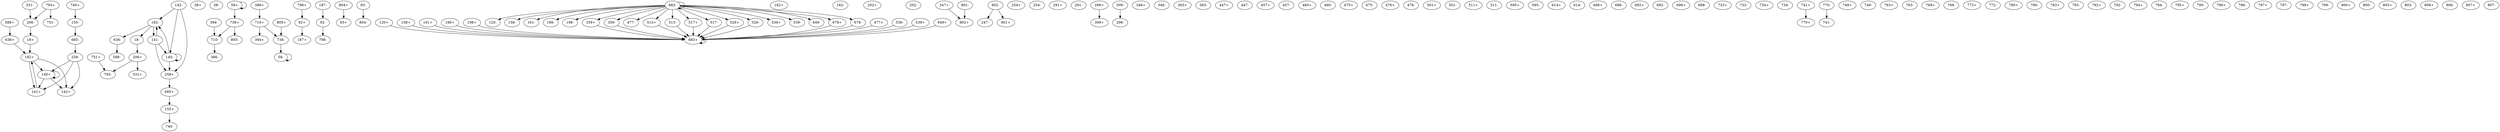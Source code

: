 digraph adj {
graph [k=29]
edge [d=-28]
"18+" [l=35 C=168]
"18-" [l=35 C=168]
"38+" [l=109 C=725]
"38-" [l=109 C=725]
"58+" [l=32 C=599]
"58-" [l=32 C=599]
"92+" [l=51 C=2387]
"92-" [l=51 C=2387]
"93+" [l=51 C=464]
"93-" [l=51 C=464]
"120+" [l=54 C=265]
"120-" [l=54 C=265]
"140+" [l=29 C=2122]
"140-" [l=29 C=2122]
"141+" [l=56 C=350]
"141-" [l=56 C=350]
"142+" [l=29 C=10]
"142-" [l=29 C=10]
"155+" [l=67 C=987]
"155-" [l=67 C=987]
"158+" [l=53 C=204]
"158-" [l=53 C=204]
"161+" [l=62 C=973]
"161-" [l=62 C=973]
"162+" [l=50 C=230]
"162-" [l=50 C=230]
"182+" [l=29 C=26]
"182-" [l=29 C=26]
"186+" [l=72 C=992]
"186-" [l=72 C=992]
"187+" [l=33 C=1273]
"187-" [l=33 C=1273]
"198+" [l=80 C=635]
"198-" [l=80 C=635]
"202+" [l=212 C=4367]
"202-" [l=212 C=4367]
"206+" [l=29 C=20]
"206-" [l=29 C=20]
"247+" [l=78 C=715]
"247-" [l=78 C=715]
"254+" [l=62 C=466]
"254-" [l=62 C=466]
"258+" [l=60 C=466]
"258-" [l=60 C=466]
"291+" [l=57 C=1233]
"291-" [l=57 C=1233]
"296+" [l=78 C=1077]
"296-" [l=78 C=1077]
"309+" [l=34 C=191]
"309-" [l=34 C=191]
"331+" [l=66 C=1125]
"331-" [l=66 C=1125]
"346+" [l=96 C=864]
"346-" [l=96 C=864]
"359+" [l=81 C=1047]
"359-" [l=81 C=1047]
"363+" [l=194 C=5129]
"363-" [l=194 C=5129]
"386+" [l=58 C=664]
"386-" [l=58 C=664]
"394+" [l=39 C=318]
"394-" [l=39 C=318]
"447+" [l=99 C=1477]
"447-" [l=99 C=1477]
"457+" [l=69 C=772]
"457-" [l=69 C=772]
"460+" [l=108 C=1518]
"460-" [l=108 C=1518]
"475+" [l=58 C=538]
"475-" [l=58 C=538]
"476+" [l=57 C=424]
"476-" [l=57 C=424]
"477+" [l=54 C=289]
"477-" [l=54 C=289]
"501+" [l=73 C=1365]
"501-" [l=73 C=1365]
"511+" [l=58 C=1773]
"511-" [l=58 C=1773]
"513+" [l=80 C=913]
"513-" [l=80 C=913]
"517+" [l=79 C=535]
"517-" [l=79 C=535]
"526+" [l=80 C=550]
"526-" [l=80 C=550]
"536+" [l=60 C=316]
"536-" [l=60 C=316]
"539+" [l=53 C=1330]
"539-" [l=53 C=1330]
"588+" [l=45 C=159]
"588-" [l=45 C=159]
"595+" [l=62 C=734]
"595-" [l=62 C=734]
"614+" [l=51 C=706]
"614-" [l=51 C=706]
"636+" [l=30 C=35]
"636-" [l=30 C=35]
"649+" [l=58 C=225]
"649-" [l=58 C=225]
"678+" [l=80 C=643]
"678-" [l=80 C=643]
"683+" [l=58 C=14751]
"683-" [l=58 C=14751]
"685+" [l=30 C=186]
"685-" [l=30 C=186]
"686+" [l=62 C=861]
"686-" [l=62 C=861]
"692+" [l=130 C=2181]
"692-" [l=130 C=2181]
"698+" [l=57 C=649]
"698-" [l=57 C=649]
"710+" [l=31 C=86]
"710-" [l=31 C=86]
"733+" [l=20380 C=726848]
"733-" [l=20380 C=726848]
"734+" [l=3589 C=125533]
"734-" [l=3589 C=125533]
"738+" [l=1957 C=70518]
"738-" [l=1957 C=70518]
"740+" [l=2110 C=69379]
"740-" [l=2110 C=69379]
"741+" [l=7688 C=281325]
"741-" [l=7688 C=281325]
"749+" [l=10600 C=361219]
"749-" [l=10600 C=361219]
"751+" [l=1603 C=56755]
"751-" [l=1603 C=56755]
"763+" [l=1783 C=57920]
"763-" [l=1783 C=57920]
"769+" [l=564 C=14113]
"769-" [l=564 C=14113]
"770+" [l=694 C=25523]
"770-" [l=694 C=25523]
"772+" [l=8016 C=269810]
"772-" [l=8016 C=269810]
"780+" [l=3414 C=117810]
"780-" [l=3414 C=117810]
"783+" [l=2162 C=85649]
"783-" [l=2162 C=85649]
"792+" [l=2297 C=88242]
"792-" [l=2297 C=88242]
"793+" [l=5086 C=177575]
"793-" [l=5086 C=177575]
"794+" [l=13396 C=484567]
"794-" [l=13396 C=484567]
"795+" [l=8367 C=291207]
"795-" [l=8367 C=291207]
"796+" [l=4868 C=183509]
"796-" [l=4868 C=183509]
"797+" [l=13235 C=508701]
"797-" [l=13235 C=508701]
"798+" [l=8584 C=319627]
"798-" [l=8584 C=319627]
"799+" [l=12785 C=450406]
"799-" [l=12785 C=450406]
"800+" [l=5844 C=220797]
"800-" [l=5844 C=220797]
"801+" [l=8517 C=286042]
"801-" [l=8517 C=286042]
"802+" [l=5363 C=202451]
"802-" [l=5363 C=202451]
"803+" [l=2607 C=97374]
"803-" [l=2607 C=97374]
"804+" [l=15777 C=560067]
"804-" [l=15777 C=560067]
"805+" [l=10514 C=420350]
"805-" [l=10514 C=420350]
"806+" [l=13174 C=467407]
"806-" [l=13174 C=467407]
"807+" [l=15517 C=543553]
"807-" [l=15517 C=543553]
"18+" -> "182+" [d=-24]
"18-" -> "206+"
"58+" -> "58+"
"58+" -> "738+"
"58-" -> "58-"
"92+" -> "187+"
"92-" -> "798-"
"93-" -> "804-"
"120+" -> "683+" [d=-26]
"140+" -> "140+"
"140+" -> "141+"
"140+" -> "142+"
"140-" -> "140-"
"140-" -> "182-"
"140-" -> "258+"
"141+" -> "182+"
"141-" -> "140-"
"141-" -> "182-"
"141-" -> "258+"
"142-" -> "140-"
"142-" -> "182-"
"142-" -> "258+"
"155+" -> "740-"
"155-" -> "685-"
"158+" -> "683+" [d=-25]
"161+" -> "683+" [d=-27]
"182+" -> "140+"
"182+" -> "141+"
"182+" -> "142+"
"182-" -> "141-"
"182-" -> "18-" [d=-24]
"182-" -> "636-" [d=-24]
"186+" -> "683+" [d=-27]
"187-" -> "92-"
"198+" -> "683+" [d=-26]
"206+" -> "331+"
"206+" -> "793-"
"206-" -> "18+"
"247+" -> "802+"
"258+" -> "685+"
"258-" -> "140+"
"258-" -> "141+"
"258-" -> "142+"
"296+" -> "309+"
"309-" -> "296-"
"331-" -> "206-"
"359+" -> "683+" [d=-27]
"359-" -> "683+" [d=-26]
"386+" -> "710+"
"394-" -> "710-"
"477+" -> "683+" [d=-26]
"513+" -> "683+" [d=-27]
"513-" -> "683+" [d=-25]
"517+" -> "683+" [d=-25]
"517-" -> "683+" [d=-26]
"526+" -> "683+" [d=-26]
"526-" -> "683+" [d=-26]
"536-" -> "683+" [d=-26]
"539+" -> "683+" [d=-27]
"588+" -> "636+"
"636+" -> "182+" [d=-24]
"636-" -> "588-"
"649+" -> "683+" [d=-25]
"678+" -> "683+" [d=-26]
"678-" -> "683+" [d=-26]
"683+" -> "683+" [d=-27]
"683-" -> "161-" [d=-27]
"683-" -> "186-" [d=-27]
"683-" -> "198-" [d=-26]
"683-" -> "678+" [d=-26]
"683-" -> "158-" [d=-25]
"683-" -> "517-" [d=-25]
"683-" -> "359-" [d=-27]
"683-" -> "513-" [d=-27]
"683-" -> "539-" [d=-27]
"683-" -> "683-" [d=-27]
"683-" -> "477-" [d=-26]
"683-" -> "526-" [d=-26]
"683-" -> "120-" [d=-26]
"683-" -> "526+" [d=-26]
"683-" -> "517+" [d=-26]
"683-" -> "678-" [d=-26]
"683-" -> "359+" [d=-26]
"683-" -> "536+" [d=-26]
"683-" -> "513+" [d=-25]
"683-" -> "649-" [d=-25]
"685+" -> "155+"
"685-" -> "258-"
"710+" -> "394+"
"710+" -> "738-"
"710-" -> "386-"
"738+" -> "710-"
"738+" -> "805-" [d=-174]
"738-" -> "58-"
"740+" -> "155-"
"741+" -> "770+" [d=-26]
"751+" -> "793-" [d=-186]
"770-" -> "741-" [d=-26]
"793+" -> "206-"
"793+" -> "751-" [d=-186]
"798+" -> "92+"
"801-" -> "802+" [d=-103]
"802-" -> "247-"
"802-" -> "801+" [d=-103]
"804+" -> "93+"
"805+" -> "738-" [d=-174]
}
